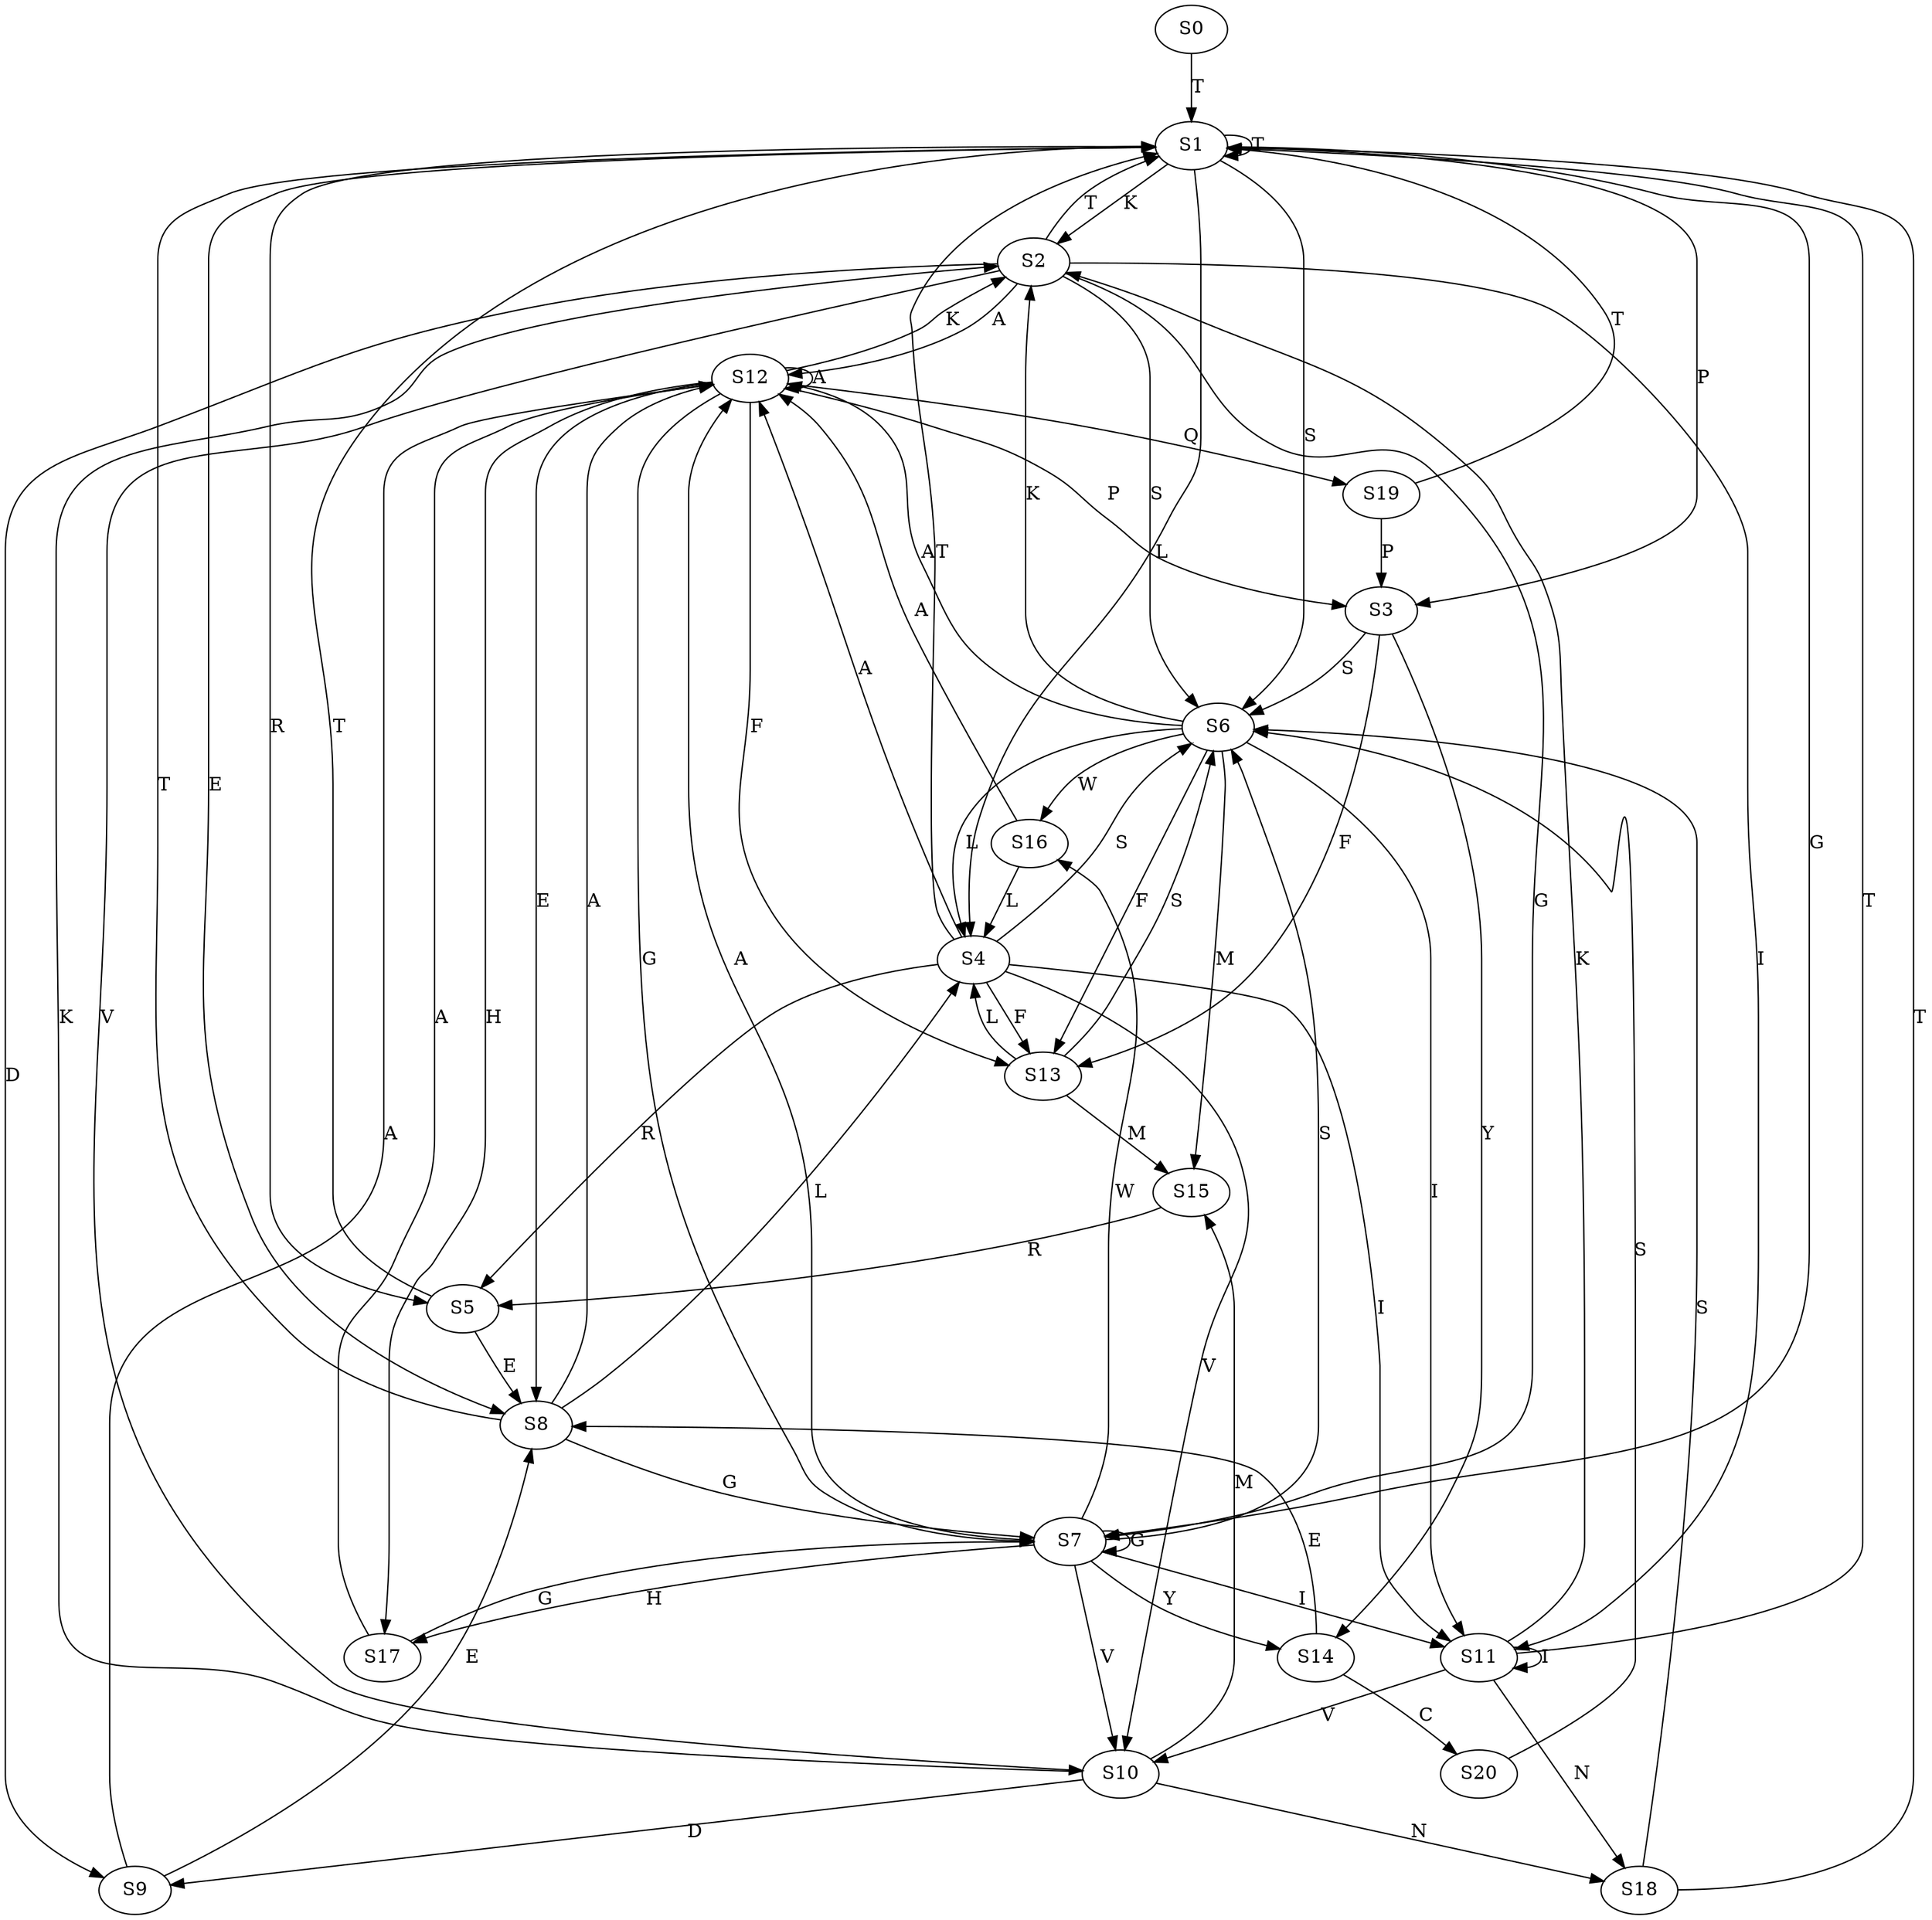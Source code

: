 strict digraph  {
	S0 -> S1 [ label = T ];
	S1 -> S2 [ label = K ];
	S1 -> S3 [ label = P ];
	S1 -> S1 [ label = T ];
	S1 -> S4 [ label = L ];
	S1 -> S5 [ label = R ];
	S1 -> S6 [ label = S ];
	S1 -> S7 [ label = G ];
	S1 -> S8 [ label = E ];
	S2 -> S9 [ label = D ];
	S2 -> S10 [ label = V ];
	S2 -> S7 [ label = G ];
	S2 -> S1 [ label = T ];
	S2 -> S11 [ label = I ];
	S2 -> S6 [ label = S ];
	S2 -> S12 [ label = A ];
	S3 -> S6 [ label = S ];
	S3 -> S13 [ label = F ];
	S3 -> S14 [ label = Y ];
	S4 -> S10 [ label = V ];
	S4 -> S12 [ label = A ];
	S4 -> S13 [ label = F ];
	S4 -> S6 [ label = S ];
	S4 -> S11 [ label = I ];
	S4 -> S1 [ label = T ];
	S4 -> S5 [ label = R ];
	S5 -> S8 [ label = E ];
	S5 -> S1 [ label = T ];
	S6 -> S4 [ label = L ];
	S6 -> S2 [ label = K ];
	S6 -> S12 [ label = A ];
	S6 -> S15 [ label = M ];
	S6 -> S16 [ label = W ];
	S6 -> S11 [ label = I ];
	S6 -> S13 [ label = F ];
	S7 -> S16 [ label = W ];
	S7 -> S10 [ label = V ];
	S7 -> S12 [ label = A ];
	S7 -> S14 [ label = Y ];
	S7 -> S6 [ label = S ];
	S7 -> S11 [ label = I ];
	S7 -> S7 [ label = G ];
	S7 -> S17 [ label = H ];
	S8 -> S7 [ label = G ];
	S8 -> S12 [ label = A ];
	S8 -> S4 [ label = L ];
	S8 -> S1 [ label = T ];
	S9 -> S12 [ label = A ];
	S9 -> S8 [ label = E ];
	S10 -> S15 [ label = M ];
	S10 -> S18 [ label = N ];
	S10 -> S2 [ label = K ];
	S10 -> S9 [ label = D ];
	S11 -> S18 [ label = N ];
	S11 -> S2 [ label = K ];
	S11 -> S1 [ label = T ];
	S11 -> S11 [ label = I ];
	S11 -> S10 [ label = V ];
	S12 -> S3 [ label = P ];
	S12 -> S2 [ label = K ];
	S12 -> S12 [ label = A ];
	S12 -> S7 [ label = G ];
	S12 -> S17 [ label = H ];
	S12 -> S8 [ label = E ];
	S12 -> S13 [ label = F ];
	S12 -> S19 [ label = Q ];
	S13 -> S15 [ label = M ];
	S13 -> S6 [ label = S ];
	S13 -> S4 [ label = L ];
	S14 -> S8 [ label = E ];
	S14 -> S20 [ label = C ];
	S15 -> S5 [ label = R ];
	S16 -> S12 [ label = A ];
	S16 -> S4 [ label = L ];
	S17 -> S12 [ label = A ];
	S17 -> S7 [ label = G ];
	S18 -> S1 [ label = T ];
	S18 -> S6 [ label = S ];
	S19 -> S1 [ label = T ];
	S19 -> S3 [ label = P ];
	S20 -> S6 [ label = S ];
}
